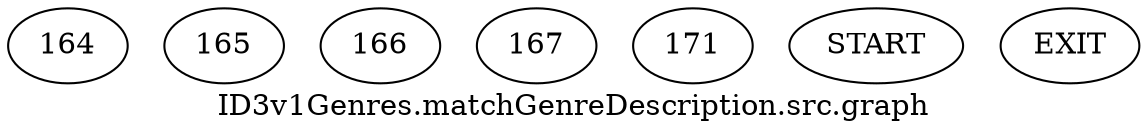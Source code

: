 /* --------------------------------------------------- */
/* Generated by Dr. Garbage Control Flow Graph Factory */
/* http://www.drgarbage.com                            */
/* Version: 4.5.0.201508311741                         */
/* Retrieved on: 2019-12-21 12:00:13.826               */
/* --------------------------------------------------- */
digraph "ID3v1Genres.matchGenreDescription.src.graph" {
 graph [label="ID3v1Genres.matchGenreDescription.src.graph"];
 2 [label="164" ]
 3 [label="165" ]
 4 [label="166" ]
 5 [label="167" ]
 6 [label="171" ]
 7 [label="START" ]
 8 [label="EXIT" ]
 7  2
 2  3
 4  3
 3  4
 4  5
 2  6
 3  6
 5  8
 6  8
}
